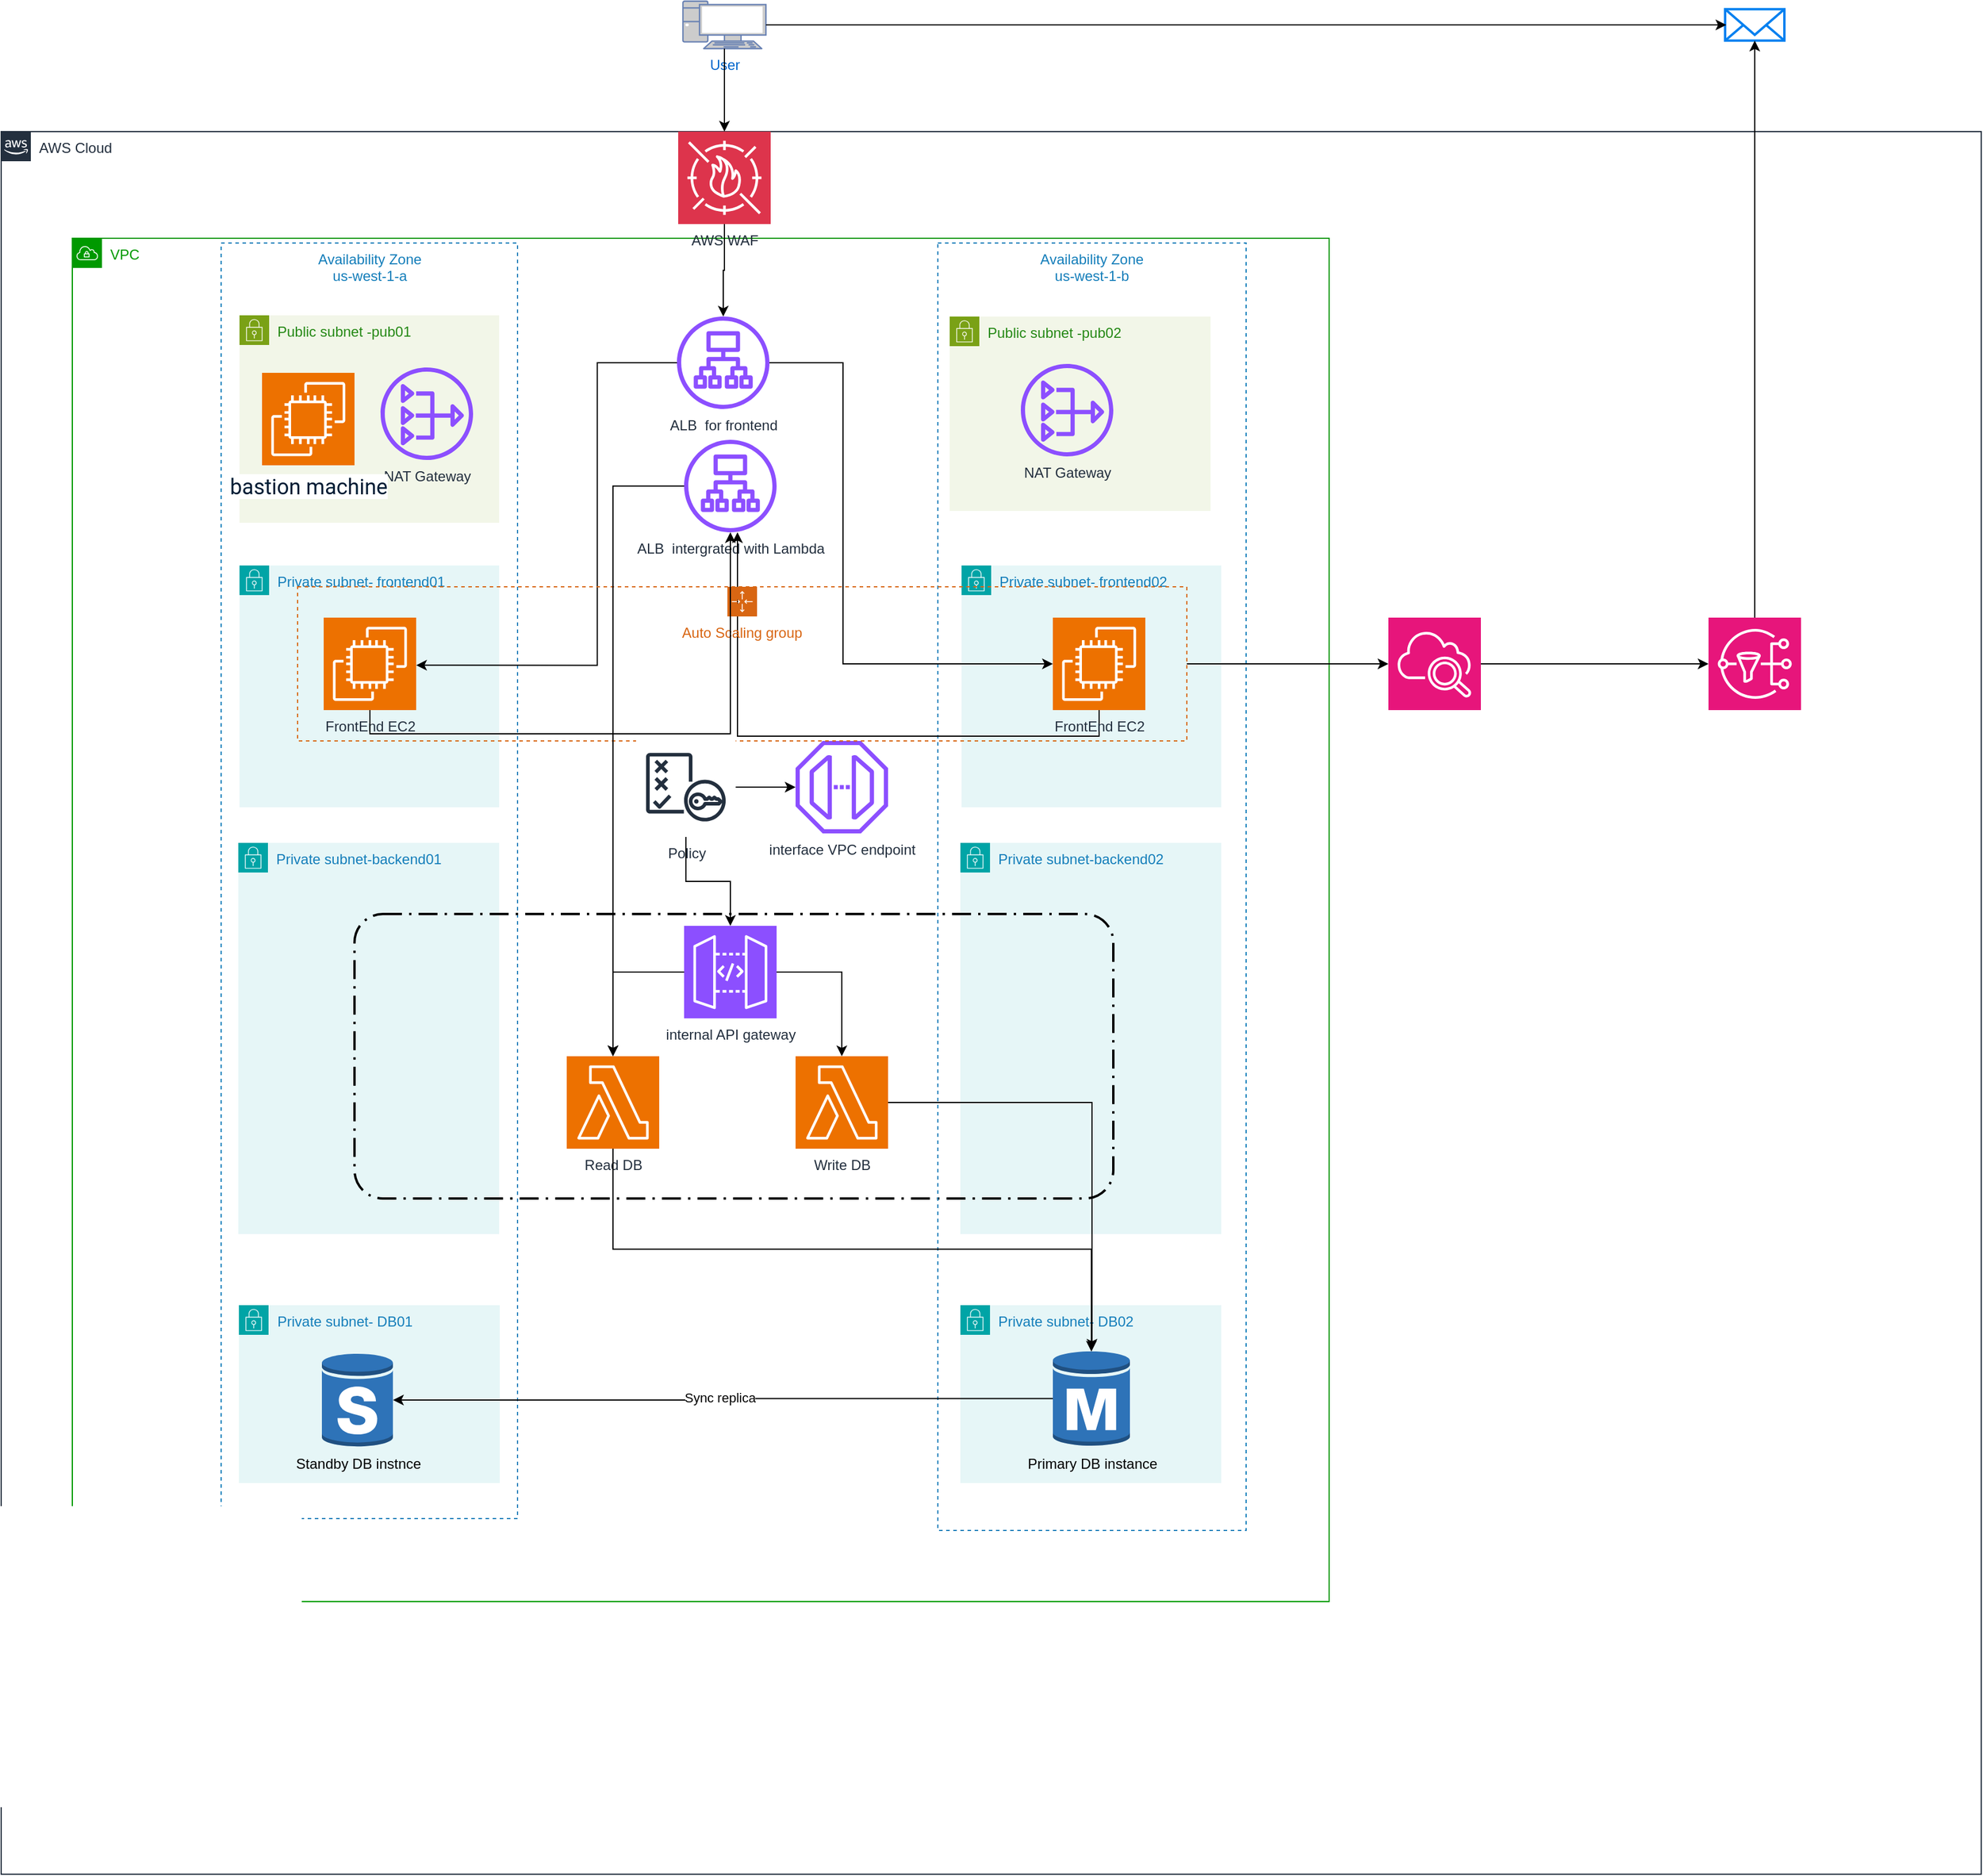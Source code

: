 <mxfile version="26.0.4">
  <diagram id="Ht1M8jgEwFfnCIfOTk4-" name="Page-1">
    <mxGraphModel dx="2731" dy="857" grid="1" gridSize="10" guides="1" tooltips="1" connect="1" arrows="1" fold="1" page="1" pageScale="1" pageWidth="1169" pageHeight="827" math="0" shadow="0">
      <root>
        <mxCell id="0" />
        <mxCell id="1" parent="0" />
        <mxCell id="UEzPUAAOIrF-is8g5C7q-74" value="AWS Cloud" style="points=[[0,0],[0.25,0],[0.5,0],[0.75,0],[1,0],[1,0.25],[1,0.5],[1,0.75],[1,1],[0.75,1],[0.5,1],[0.25,1],[0,1],[0,0.75],[0,0.5],[0,0.25]];outlineConnect=0;gradientColor=none;html=1;whiteSpace=wrap;fontSize=12;fontStyle=0;shape=mxgraph.aws4.group;grIcon=mxgraph.aws4.group_aws_cloud_alt;strokeColor=#232F3E;fillColor=none;verticalAlign=top;align=left;spacingLeft=30;fontColor=#232F3E;dashed=0;labelBackgroundColor=#ffffff;container=1;pointerEvents=0;collapsible=0;recursiveResize=0;" parent="1" vertex="1">
          <mxGeometry x="-420" y="130" width="1670" height="1470" as="geometry" />
        </mxCell>
        <mxCell id="_MgAOBy6feDtOFkJu5NF-143" value="VPC" style="sketch=0;outlineConnect=0;gradientColor=none;html=1;whiteSpace=wrap;fontSize=12;fontStyle=0;shape=mxgraph.aws4.group;grIcon=mxgraph.aws4.group_vpc;strokeColor=#009900;fillColor=none;verticalAlign=top;align=left;spacingLeft=30;fontColor=#009900;dashed=0;" parent="UEzPUAAOIrF-is8g5C7q-74" vertex="1">
          <mxGeometry x="60" y="90" width="1060" height="1150" as="geometry" />
        </mxCell>
        <mxCell id="_MgAOBy6feDtOFkJu5NF-125" value="Availability Zone&lt;br&gt;us-west-1-a" style="fillColor=none;strokeColor=#147EBA;dashed=1;verticalAlign=top;fontStyle=0;fontColor=#147EBA;whiteSpace=wrap;html=1;" parent="UEzPUAAOIrF-is8g5C7q-74" vertex="1">
          <mxGeometry x="185.5" y="94" width="250" height="1076" as="geometry" />
        </mxCell>
        <mxCell id="_MgAOBy6feDtOFkJu5NF-47" value="Private subnet-backend02&lt;div&gt;&lt;br&gt;&lt;/div&gt;" style="points=[[0,0],[0.25,0],[0.5,0],[0.75,0],[1,0],[1,0.25],[1,0.5],[1,0.75],[1,1],[0.75,1],[0.5,1],[0.25,1],[0,1],[0,0.75],[0,0.5],[0,0.25]];outlineConnect=0;gradientColor=none;html=1;whiteSpace=wrap;fontSize=12;fontStyle=0;container=1;pointerEvents=0;collapsible=0;recursiveResize=0;shape=mxgraph.aws4.group;grIcon=mxgraph.aws4.group_security_group;grStroke=0;strokeColor=#00A4A6;fillColor=#E6F6F7;verticalAlign=top;align=left;spacingLeft=30;fontColor=#147EBA;dashed=0;" parent="UEzPUAAOIrF-is8g5C7q-74" vertex="1">
          <mxGeometry x="809" y="600" width="220" height="330" as="geometry" />
        </mxCell>
        <mxCell id="_MgAOBy6feDtOFkJu5NF-23" value="Private subnet-backend01" style="points=[[0,0],[0.25,0],[0.5,0],[0.75,0],[1,0],[1,0.25],[1,0.5],[1,0.75],[1,1],[0.75,1],[0.5,1],[0.25,1],[0,1],[0,0.75],[0,0.5],[0,0.25]];outlineConnect=0;gradientColor=none;html=1;whiteSpace=wrap;fontSize=12;fontStyle=0;container=1;pointerEvents=0;collapsible=0;recursiveResize=0;shape=mxgraph.aws4.group;grIcon=mxgraph.aws4.group_security_group;grStroke=0;strokeColor=#00A4A6;fillColor=#E6F6F7;verticalAlign=top;align=left;spacingLeft=30;fontColor=#147EBA;dashed=0;" parent="UEzPUAAOIrF-is8g5C7q-74" vertex="1">
          <mxGeometry x="200" y="600" width="220" height="330" as="geometry" />
        </mxCell>
        <mxCell id="_MgAOBy6feDtOFkJu5NF-82" value="" style="rounded=1;arcSize=10;dashed=1;fillColor=none;gradientColor=none;dashPattern=8 3 1 3;strokeWidth=2;" parent="UEzPUAAOIrF-is8g5C7q-74" vertex="1">
          <mxGeometry x="298" y="660" width="640" height="240" as="geometry" />
        </mxCell>
        <mxCell id="_MgAOBy6feDtOFkJu5NF-40" value="Availability Zone &lt;br&gt;us-west-1-b" style="fillColor=none;strokeColor=#147EBA;dashed=1;verticalAlign=top;fontStyle=0;fontColor=#147EBA;whiteSpace=wrap;html=1;" parent="UEzPUAAOIrF-is8g5C7q-74" vertex="1">
          <mxGeometry x="790" y="94" width="260" height="1086" as="geometry" />
        </mxCell>
        <mxCell id="_MgAOBy6feDtOFkJu5NF-139" style="edgeStyle=orthogonalEdgeStyle;rounded=0;orthogonalLoop=1;jettySize=auto;html=1;exitX=0.5;exitY=1;exitDx=0;exitDy=0;exitPerimeter=0;" parent="UEzPUAAOIrF-is8g5C7q-74" source="_MgAOBy6feDtOFkJu5NF-3" target="_MgAOBy6feDtOFkJu5NF-28" edge="1">
          <mxGeometry relative="1" as="geometry" />
        </mxCell>
        <mxCell id="_MgAOBy6feDtOFkJu5NF-18" value="Public subnet -pub01&lt;div&gt;&lt;br&gt;&lt;/div&gt;" style="points=[[0,0],[0.25,0],[0.5,0],[0.75,0],[1,0],[1,0.25],[1,0.5],[1,0.75],[1,1],[0.75,1],[0.5,1],[0.25,1],[0,1],[0,0.75],[0,0.5],[0,0.25]];outlineConnect=0;gradientColor=none;html=1;whiteSpace=wrap;fontSize=12;fontStyle=0;container=1;pointerEvents=0;collapsible=0;recursiveResize=0;shape=mxgraph.aws4.group;grIcon=mxgraph.aws4.group_security_group;grStroke=0;strokeColor=#7AA116;fillColor=#F2F6E8;verticalAlign=top;align=left;spacingLeft=30;fontColor=#248814;dashed=0;" parent="UEzPUAAOIrF-is8g5C7q-74" vertex="1">
          <mxGeometry x="201" y="155" width="219" height="175" as="geometry" />
        </mxCell>
        <mxCell id="_MgAOBy6feDtOFkJu5NF-19" value="Public subnet -pub02&lt;div&gt;&lt;br&gt;&lt;/div&gt;" style="points=[[0,0],[0.25,0],[0.5,0],[0.75,0],[1,0],[1,0.25],[1,0.5],[1,0.75],[1,1],[0.75,1],[0.5,1],[0.25,1],[0,1],[0,0.75],[0,0.5],[0,0.25]];outlineConnect=0;gradientColor=none;html=1;whiteSpace=wrap;fontSize=12;fontStyle=0;container=1;pointerEvents=0;collapsible=0;recursiveResize=0;shape=mxgraph.aws4.group;grIcon=mxgraph.aws4.group_security_group;grStroke=0;strokeColor=#7AA116;fillColor=#F2F6E8;verticalAlign=top;align=left;spacingLeft=30;fontColor=#248814;dashed=0;" parent="UEzPUAAOIrF-is8g5C7q-74" vertex="1">
          <mxGeometry x="800" y="156" width="220" height="164" as="geometry" />
        </mxCell>
        <mxCell id="_MgAOBy6feDtOFkJu5NF-20" value="NAT Gateway&lt;div&gt;&lt;br&gt;&lt;/div&gt;" style="sketch=0;outlineConnect=0;fontColor=#232F3E;gradientColor=none;fillColor=#8C4FFF;strokeColor=none;dashed=0;verticalLabelPosition=bottom;verticalAlign=top;align=center;html=1;fontSize=12;fontStyle=0;aspect=fixed;pointerEvents=1;shape=mxgraph.aws4.nat_gateway;" parent="_MgAOBy6feDtOFkJu5NF-19" vertex="1">
          <mxGeometry x="60" y="40" width="78" height="78" as="geometry" />
        </mxCell>
        <mxCell id="_MgAOBy6feDtOFkJu5NF-21" value="Private subnet- frontend01" style="points=[[0,0],[0.25,0],[0.5,0],[0.75,0],[1,0],[1,0.25],[1,0.5],[1,0.75],[1,1],[0.75,1],[0.5,1],[0.25,1],[0,1],[0,0.75],[0,0.5],[0,0.25]];outlineConnect=0;gradientColor=none;html=1;whiteSpace=wrap;fontSize=12;fontStyle=0;container=1;pointerEvents=0;collapsible=0;recursiveResize=0;shape=mxgraph.aws4.group;grIcon=mxgraph.aws4.group_security_group;grStroke=0;strokeColor=#00A4A6;fillColor=#E6F6F7;verticalAlign=top;align=left;spacingLeft=30;fontColor=#147EBA;dashed=0;" parent="UEzPUAAOIrF-is8g5C7q-74" vertex="1">
          <mxGeometry x="201" y="366" width="219" height="204" as="geometry" />
        </mxCell>
        <mxCell id="_MgAOBy6feDtOFkJu5NF-26" value="FrontEnd EC2" style="sketch=0;points=[[0,0,0],[0.25,0,0],[0.5,0,0],[0.75,0,0],[1,0,0],[0,1,0],[0.25,1,0],[0.5,1,0],[0.75,1,0],[1,1,0],[0,0.25,0],[0,0.5,0],[0,0.75,0],[1,0.25,0],[1,0.5,0],[1,0.75,0]];outlineConnect=0;fontColor=#232F3E;fillColor=#ED7100;strokeColor=#ffffff;dashed=0;verticalLabelPosition=bottom;verticalAlign=top;align=center;html=1;fontSize=12;fontStyle=0;aspect=fixed;shape=mxgraph.aws4.resourceIcon;resIcon=mxgraph.aws4.ec2;" parent="_MgAOBy6feDtOFkJu5NF-21" vertex="1">
          <mxGeometry x="71" y="44" width="78" height="78" as="geometry" />
        </mxCell>
        <mxCell id="_MgAOBy6feDtOFkJu5NF-24" value="Private subnet- DB01" style="points=[[0,0],[0.25,0],[0.5,0],[0.75,0],[1,0],[1,0.25],[1,0.5],[1,0.75],[1,1],[0.75,1],[0.5,1],[0.25,1],[0,1],[0,0.75],[0,0.5],[0,0.25]];outlineConnect=0;gradientColor=none;html=1;whiteSpace=wrap;fontSize=12;fontStyle=0;container=1;pointerEvents=0;collapsible=0;recursiveResize=0;shape=mxgraph.aws4.group;grIcon=mxgraph.aws4.group_security_group;grStroke=0;strokeColor=#00A4A6;fillColor=#E6F6F7;verticalAlign=top;align=left;spacingLeft=30;fontColor=#147EBA;dashed=0;" parent="UEzPUAAOIrF-is8g5C7q-74" vertex="1">
          <mxGeometry x="200.5" y="990" width="220" height="150" as="geometry" />
        </mxCell>
        <mxCell id="_MgAOBy6feDtOFkJu5NF-70" value="Standby DB instnce" style="outlineConnect=0;dashed=0;verticalLabelPosition=bottom;verticalAlign=top;align=center;html=1;shape=mxgraph.aws3.rds_db_instance_standby_multi_az;fillColor=#2E73B8;gradientColor=none;" parent="_MgAOBy6feDtOFkJu5NF-24" vertex="1">
          <mxGeometry x="70" y="40" width="60" height="80" as="geometry" />
        </mxCell>
        <mxCell id="_MgAOBy6feDtOFkJu5NF-25" value="Private subnet- frontend02" style="points=[[0,0],[0.25,0],[0.5,0],[0.75,0],[1,0],[1,0.25],[1,0.5],[1,0.75],[1,1],[0.75,1],[0.5,1],[0.25,1],[0,1],[0,0.75],[0,0.5],[0,0.25]];outlineConnect=0;gradientColor=none;html=1;whiteSpace=wrap;fontSize=12;fontStyle=0;container=1;pointerEvents=0;collapsible=0;recursiveResize=0;shape=mxgraph.aws4.group;grIcon=mxgraph.aws4.group_security_group;grStroke=0;strokeColor=#00A4A6;fillColor=#E6F6F7;verticalAlign=top;align=left;spacingLeft=30;fontColor=#147EBA;dashed=0;" parent="UEzPUAAOIrF-is8g5C7q-74" vertex="1">
          <mxGeometry x="810" y="366" width="219" height="204" as="geometry" />
        </mxCell>
        <mxCell id="_MgAOBy6feDtOFkJu5NF-28" value="ALB&amp;nbsp; for frontend" style="sketch=0;outlineConnect=0;fontColor=#232F3E;gradientColor=none;fillColor=#8C4FFF;strokeColor=none;dashed=0;verticalLabelPosition=bottom;verticalAlign=top;align=center;html=1;fontSize=12;fontStyle=0;aspect=fixed;pointerEvents=1;shape=mxgraph.aws4.application_load_balancer;" parent="UEzPUAAOIrF-is8g5C7q-74" vertex="1">
          <mxGeometry x="570" y="156" width="78" height="78" as="geometry" />
        </mxCell>
        <mxCell id="_MgAOBy6feDtOFkJu5NF-33" value="interface VPC endpoint" style="sketch=0;outlineConnect=0;fontColor=#232F3E;gradientColor=none;fillColor=#8C4FFF;strokeColor=none;dashed=0;verticalLabelPosition=bottom;verticalAlign=top;align=center;html=1;fontSize=12;fontStyle=0;aspect=fixed;pointerEvents=1;shape=mxgraph.aws4.endpoint;" parent="UEzPUAAOIrF-is8g5C7q-74" vertex="1">
          <mxGeometry x="670" y="514" width="78" height="78" as="geometry" />
        </mxCell>
        <mxCell id="_MgAOBy6feDtOFkJu5NF-17" value="NAT Gateway&lt;div&gt;&lt;br&gt;&lt;/div&gt;" style="sketch=0;outlineConnect=0;fontColor=#232F3E;gradientColor=none;fillColor=#8C4FFF;strokeColor=none;dashed=0;verticalLabelPosition=bottom;verticalAlign=top;align=center;html=1;fontSize=12;fontStyle=0;aspect=fixed;pointerEvents=1;shape=mxgraph.aws4.nat_gateway;" parent="UEzPUAAOIrF-is8g5C7q-74" vertex="1">
          <mxGeometry x="320" y="199" width="78" height="78" as="geometry" />
        </mxCell>
        <mxCell id="_MgAOBy6feDtOFkJu5NF-41" value="&lt;span style=&quot;color: rgb(0, 29, 53); font-family: &amp;quot;Google Sans&amp;quot;, Roboto, Arial, sans-serif; font-size: 18px; text-align: start; text-wrap-mode: wrap; background-color: rgb(255, 255, 255);&quot;&gt;bastion machine&lt;/span&gt;" style="sketch=0;points=[[0,0,0],[0.25,0,0],[0.5,0,0],[0.75,0,0],[1,0,0],[0,1,0],[0.25,1,0],[0.5,1,0],[0.75,1,0],[1,1,0],[0,0.25,0],[0,0.5,0],[0,0.75,0],[1,0.25,0],[1,0.5,0],[1,0.75,0]];outlineConnect=0;fontColor=#232F3E;fillColor=#ED7100;strokeColor=#ffffff;dashed=0;verticalLabelPosition=bottom;verticalAlign=top;align=center;html=1;fontSize=12;fontStyle=0;aspect=fixed;shape=mxgraph.aws4.resourceIcon;resIcon=mxgraph.aws4.ec2;" parent="UEzPUAAOIrF-is8g5C7q-74" vertex="1">
          <mxGeometry x="220" y="203.5" width="78" height="78" as="geometry" />
        </mxCell>
        <mxCell id="_MgAOBy6feDtOFkJu5NF-73" value="Private subnet- DB02&lt;div&gt;&lt;br&gt;&lt;/div&gt;" style="points=[[0,0],[0.25,0],[0.5,0],[0.75,0],[1,0],[1,0.25],[1,0.5],[1,0.75],[1,1],[0.75,1],[0.5,1],[0.25,1],[0,1],[0,0.75],[0,0.5],[0,0.25]];outlineConnect=0;gradientColor=none;html=1;whiteSpace=wrap;fontSize=12;fontStyle=0;container=1;pointerEvents=0;collapsible=0;recursiveResize=0;shape=mxgraph.aws4.group;grIcon=mxgraph.aws4.group_security_group;grStroke=0;strokeColor=#00A4A6;fillColor=#E6F6F7;verticalAlign=top;align=left;spacingLeft=30;fontColor=#147EBA;dashed=0;" parent="UEzPUAAOIrF-is8g5C7q-74" vertex="1">
          <mxGeometry x="809" y="990" width="220" height="150" as="geometry" />
        </mxCell>
        <mxCell id="_MgAOBy6feDtOFkJu5NF-75" value="Primary DB instance" style="outlineConnect=0;dashed=0;verticalLabelPosition=bottom;verticalAlign=top;align=center;html=1;shape=mxgraph.aws3.rds_db_instance;fillColor=#2E73B8;gradientColor=none;" parent="UEzPUAAOIrF-is8g5C7q-74" vertex="1">
          <mxGeometry x="887" y="1027.5" width="65" height="82.5" as="geometry" />
        </mxCell>
        <mxCell id="_MgAOBy6feDtOFkJu5NF-77" style="edgeStyle=orthogonalEdgeStyle;rounded=0;orthogonalLoop=1;jettySize=auto;html=1;entryX=1;entryY=0.5;entryDx=0;entryDy=0;entryPerimeter=0;" parent="UEzPUAAOIrF-is8g5C7q-74" source="_MgAOBy6feDtOFkJu5NF-75" target="_MgAOBy6feDtOFkJu5NF-70" edge="1">
          <mxGeometry relative="1" as="geometry">
            <mxPoint x="340" y="1069" as="targetPoint" />
          </mxGeometry>
        </mxCell>
        <mxCell id="_MgAOBy6feDtOFkJu5NF-78" value="Sync replica" style="edgeLabel;html=1;align=center;verticalAlign=middle;resizable=0;points=[];" parent="_MgAOBy6feDtOFkJu5NF-77" vertex="1" connectable="0">
          <mxGeometry x="0.014" y="-2" relative="1" as="geometry">
            <mxPoint as="offset" />
          </mxGeometry>
        </mxCell>
        <mxCell id="_MgAOBy6feDtOFkJu5NF-48" value="internal API gateway" style="sketch=0;points=[[0,0,0],[0.25,0,0],[0.5,0,0],[0.75,0,0],[1,0,0],[0,1,0],[0.25,1,0],[0.5,1,0],[0.75,1,0],[1,1,0],[0,0.25,0],[0,0.5,0],[0,0.75,0],[1,0.25,0],[1,0.5,0],[1,0.75,0]];outlineConnect=0;fontColor=#232F3E;fillColor=#8C4FFF;strokeColor=#ffffff;dashed=0;verticalLabelPosition=bottom;verticalAlign=top;align=center;html=1;fontSize=12;fontStyle=0;aspect=fixed;shape=mxgraph.aws4.resourceIcon;resIcon=mxgraph.aws4.api_gateway;" parent="UEzPUAAOIrF-is8g5C7q-74" vertex="1">
          <mxGeometry x="576" y="670" width="78" height="78" as="geometry" />
        </mxCell>
        <mxCell id="_MgAOBy6feDtOFkJu5NF-87" style="edgeStyle=orthogonalEdgeStyle;rounded=0;orthogonalLoop=1;jettySize=auto;html=1;exitX=0.5;exitY=1;exitDx=0;exitDy=0;exitPerimeter=0;" parent="UEzPUAAOIrF-is8g5C7q-74" source="_MgAOBy6feDtOFkJu5NF-49" target="_MgAOBy6feDtOFkJu5NF-75" edge="1">
          <mxGeometry relative="1" as="geometry">
            <Array as="points">
              <mxPoint x="709" y="819" />
              <mxPoint x="920" y="819" />
            </Array>
          </mxGeometry>
        </mxCell>
        <mxCell id="_MgAOBy6feDtOFkJu5NF-49" value="Write DB" style="sketch=0;points=[[0,0,0],[0.25,0,0],[0.5,0,0],[0.75,0,0],[1,0,0],[0,1,0],[0.25,1,0],[0.5,1,0],[0.75,1,0],[1,1,0],[0,0.25,0],[0,0.5,0],[0,0.75,0],[1,0.25,0],[1,0.5,0],[1,0.75,0]];outlineConnect=0;fontColor=#232F3E;fillColor=#ED7100;strokeColor=#ffffff;dashed=0;verticalLabelPosition=bottom;verticalAlign=top;align=center;html=1;fontSize=12;fontStyle=0;aspect=fixed;shape=mxgraph.aws4.resourceIcon;resIcon=mxgraph.aws4.lambda;" parent="UEzPUAAOIrF-is8g5C7q-74" vertex="1">
          <mxGeometry x="670" y="780" width="78" height="78" as="geometry" />
        </mxCell>
        <mxCell id="_MgAOBy6feDtOFkJu5NF-29" value="Read DB&lt;div&gt;&lt;br&gt;&lt;/div&gt;" style="sketch=0;points=[[0,0,0],[0.25,0,0],[0.5,0,0],[0.75,0,0],[1,0,0],[0,1,0],[0.25,1,0],[0.5,1,0],[0.75,1,0],[1,1,0],[0,0.25,0],[0,0.5,0],[0,0.75,0],[1,0.25,0],[1,0.5,0],[1,0.75,0]];outlineConnect=0;fontColor=#232F3E;fillColor=#ED7100;strokeColor=#ffffff;dashed=0;verticalLabelPosition=bottom;verticalAlign=top;align=center;html=1;fontSize=12;fontStyle=0;aspect=fixed;shape=mxgraph.aws4.resourceIcon;resIcon=mxgraph.aws4.lambda;" parent="UEzPUAAOIrF-is8g5C7q-74" vertex="1">
          <mxGeometry x="477" y="780" width="78" height="78" as="geometry" />
        </mxCell>
        <mxCell id="_MgAOBy6feDtOFkJu5NF-84" style="edgeStyle=orthogonalEdgeStyle;rounded=0;orthogonalLoop=1;jettySize=auto;html=1;exitX=1;exitY=0.5;exitDx=0;exitDy=0;exitPerimeter=0;entryX=0.5;entryY=0;entryDx=0;entryDy=0;entryPerimeter=0;" parent="UEzPUAAOIrF-is8g5C7q-74" source="_MgAOBy6feDtOFkJu5NF-48" target="_MgAOBy6feDtOFkJu5NF-49" edge="1">
          <mxGeometry relative="1" as="geometry" />
        </mxCell>
        <mxCell id="_MgAOBy6feDtOFkJu5NF-85" style="edgeStyle=orthogonalEdgeStyle;rounded=0;orthogonalLoop=1;jettySize=auto;html=1;entryX=0.5;entryY=0;entryDx=0;entryDy=0;entryPerimeter=0;" parent="UEzPUAAOIrF-is8g5C7q-74" source="_MgAOBy6feDtOFkJu5NF-48" target="_MgAOBy6feDtOFkJu5NF-29" edge="1">
          <mxGeometry relative="1" as="geometry" />
        </mxCell>
        <mxCell id="_MgAOBy6feDtOFkJu5NF-90" style="edgeStyle=orthogonalEdgeStyle;rounded=0;orthogonalLoop=1;jettySize=auto;html=1;exitX=0.5;exitY=1;exitDx=0;exitDy=0;exitPerimeter=0;entryX=0.5;entryY=0.02;entryDx=0;entryDy=0;entryPerimeter=0;" parent="UEzPUAAOIrF-is8g5C7q-74" source="_MgAOBy6feDtOFkJu5NF-29" target="_MgAOBy6feDtOFkJu5NF-75" edge="1">
          <mxGeometry relative="1" as="geometry">
            <mxPoint x="920" y="1020" as="targetPoint" />
          </mxGeometry>
        </mxCell>
        <mxCell id="_MgAOBy6feDtOFkJu5NF-91" value="ALB&amp;nbsp; intergrated with Lambda" style="sketch=0;outlineConnect=0;fontColor=#232F3E;gradientColor=none;fillColor=#8C4FFF;strokeColor=none;dashed=0;verticalLabelPosition=bottom;verticalAlign=top;align=center;html=1;fontSize=12;fontStyle=0;aspect=fixed;pointerEvents=1;shape=mxgraph.aws4.application_load_balancer;" parent="UEzPUAAOIrF-is8g5C7q-74" vertex="1">
          <mxGeometry x="576" y="260" width="78" height="78" as="geometry" />
        </mxCell>
        <mxCell id="_MgAOBy6feDtOFkJu5NF-126" style="edgeStyle=orthogonalEdgeStyle;rounded=0;orthogonalLoop=1;jettySize=auto;html=1;entryX=0.658;entryY=0.331;entryDx=0;entryDy=0;entryPerimeter=0;" parent="UEzPUAAOIrF-is8g5C7q-74" source="_MgAOBy6feDtOFkJu5NF-28" target="_MgAOBy6feDtOFkJu5NF-125" edge="1">
          <mxGeometry relative="1" as="geometry" />
        </mxCell>
        <mxCell id="_MgAOBy6feDtOFkJu5NF-128" style="edgeStyle=orthogonalEdgeStyle;rounded=0;orthogonalLoop=1;jettySize=auto;html=1;entryX=0;entryY=0.5;entryDx=0;entryDy=0;entryPerimeter=0;" parent="UEzPUAAOIrF-is8g5C7q-74" source="_MgAOBy6feDtOFkJu5NF-28" target="_MgAOBy6feDtOFkJu5NF-129" edge="1">
          <mxGeometry relative="1" as="geometry">
            <mxPoint x="880.5" y="451" as="targetPoint" />
            <Array as="points">
              <mxPoint x="710" y="195" />
              <mxPoint x="710" y="449" />
            </Array>
          </mxGeometry>
        </mxCell>
        <mxCell id="_MgAOBy6feDtOFkJu5NF-133" style="edgeStyle=orthogonalEdgeStyle;rounded=0;orthogonalLoop=1;jettySize=auto;html=1;exitX=0.5;exitY=1;exitDx=0;exitDy=0;exitPerimeter=0;" parent="UEzPUAAOIrF-is8g5C7q-74" source="_MgAOBy6feDtOFkJu5NF-129" target="_MgAOBy6feDtOFkJu5NF-91" edge="1">
          <mxGeometry relative="1" as="geometry">
            <mxPoint x="620" y="340" as="targetPoint" />
            <Array as="points">
              <mxPoint x="926" y="510" />
              <mxPoint x="621" y="510" />
            </Array>
          </mxGeometry>
        </mxCell>
        <mxCell id="_MgAOBy6feDtOFkJu5NF-129" value="FrontEnd EC2" style="sketch=0;points=[[0,0,0],[0.25,0,0],[0.5,0,0],[0.75,0,0],[1,0,0],[0,1,0],[0.25,1,0],[0.5,1,0],[0.75,1,0],[1,1,0],[0,0.25,0],[0,0.5,0],[0,0.75,0],[1,0.25,0],[1,0.5,0],[1,0.75,0]];outlineConnect=0;fontColor=#232F3E;fillColor=#ED7100;strokeColor=#ffffff;dashed=0;verticalLabelPosition=bottom;verticalAlign=top;align=center;html=1;fontSize=12;fontStyle=0;aspect=fixed;shape=mxgraph.aws4.resourceIcon;resIcon=mxgraph.aws4.ec2;" parent="UEzPUAAOIrF-is8g5C7q-74" vertex="1">
          <mxGeometry x="887" y="410" width="78" height="78" as="geometry" />
        </mxCell>
        <mxCell id="oeS7Tsui-zi-lZTPH-ey-3" style="edgeStyle=orthogonalEdgeStyle;rounded=0;orthogonalLoop=1;jettySize=auto;html=1;exitX=1;exitY=0.5;exitDx=0;exitDy=0;" edge="1" parent="UEzPUAAOIrF-is8g5C7q-74" source="_MgAOBy6feDtOFkJu5NF-130" target="oeS7Tsui-zi-lZTPH-ey-1">
          <mxGeometry relative="1" as="geometry" />
        </mxCell>
        <mxCell id="_MgAOBy6feDtOFkJu5NF-130" value="Auto Scaling group" style="points=[[0,0],[0.25,0],[0.5,0],[0.75,0],[1,0],[1,0.25],[1,0.5],[1,0.75],[1,1],[0.75,1],[0.5,1],[0.25,1],[0,1],[0,0.75],[0,0.5],[0,0.25]];outlineConnect=0;gradientColor=none;html=1;whiteSpace=wrap;fontSize=12;fontStyle=0;container=1;pointerEvents=0;collapsible=0;recursiveResize=0;shape=mxgraph.aws4.groupCenter;grIcon=mxgraph.aws4.group_auto_scaling_group;grStroke=1;strokeColor=#D86613;fillColor=none;verticalAlign=top;align=center;fontColor=#D86613;dashed=1;spacingTop=25;" parent="UEzPUAAOIrF-is8g5C7q-74" vertex="1">
          <mxGeometry x="250" y="384" width="750" height="130" as="geometry" />
        </mxCell>
        <mxCell id="_MgAOBy6feDtOFkJu5NF-131" style="edgeStyle=orthogonalEdgeStyle;rounded=0;orthogonalLoop=1;jettySize=auto;html=1;entryX=0.5;entryY=0;entryDx=0;entryDy=0;entryPerimeter=0;" parent="UEzPUAAOIrF-is8g5C7q-74" source="_MgAOBy6feDtOFkJu5NF-91" target="_MgAOBy6feDtOFkJu5NF-29" edge="1">
          <mxGeometry relative="1" as="geometry" />
        </mxCell>
        <mxCell id="_MgAOBy6feDtOFkJu5NF-132" style="edgeStyle=orthogonalEdgeStyle;rounded=0;orthogonalLoop=1;jettySize=auto;html=1;exitX=0.5;exitY=1;exitDx=0;exitDy=0;exitPerimeter=0;" parent="UEzPUAAOIrF-is8g5C7q-74" source="_MgAOBy6feDtOFkJu5NF-26" target="_MgAOBy6feDtOFkJu5NF-91" edge="1">
          <mxGeometry relative="1" as="geometry" />
        </mxCell>
        <mxCell id="_MgAOBy6feDtOFkJu5NF-136" value="" style="edgeStyle=orthogonalEdgeStyle;rounded=0;orthogonalLoop=1;jettySize=auto;html=1;" parent="UEzPUAAOIrF-is8g5C7q-74" source="_MgAOBy6feDtOFkJu5NF-134" target="_MgAOBy6feDtOFkJu5NF-33" edge="1">
          <mxGeometry relative="1" as="geometry" />
        </mxCell>
        <mxCell id="_MgAOBy6feDtOFkJu5NF-137" value="" style="edgeStyle=orthogonalEdgeStyle;rounded=0;orthogonalLoop=1;jettySize=auto;html=1;" parent="UEzPUAAOIrF-is8g5C7q-74" source="_MgAOBy6feDtOFkJu5NF-134" target="_MgAOBy6feDtOFkJu5NF-48" edge="1">
          <mxGeometry relative="1" as="geometry" />
        </mxCell>
        <mxCell id="_MgAOBy6feDtOFkJu5NF-134" value="Policy" style="sketch=0;outlineConnect=0;fontColor=#232F3E;gradientColor=none;strokeColor=#232F3E;fillColor=#ffffff;dashed=0;verticalLabelPosition=bottom;verticalAlign=top;align=center;html=1;fontSize=12;fontStyle=0;aspect=fixed;shape=mxgraph.aws4.resourceIcon;resIcon=mxgraph.aws4.policy;" parent="UEzPUAAOIrF-is8g5C7q-74" vertex="1">
          <mxGeometry x="535.5" y="511" width="84" height="84" as="geometry" />
        </mxCell>
        <mxCell id="_MgAOBy6feDtOFkJu5NF-3" value="AWS WAF" style="sketch=0;points=[[0,0,0],[0.25,0,0],[0.5,0,0],[0.75,0,0],[1,0,0],[0,1,0],[0.25,1,0],[0.5,1,0],[0.75,1,0],[1,1,0],[0,0.25,0],[0,0.5,0],[0,0.75,0],[1,0.25,0],[1,0.5,0],[1,0.75,0]];outlineConnect=0;fontColor=#232F3E;fillColor=#DD344C;strokeColor=#ffffff;dashed=0;verticalLabelPosition=bottom;verticalAlign=top;align=center;html=1;fontSize=12;fontStyle=0;aspect=fixed;shape=mxgraph.aws4.resourceIcon;resIcon=mxgraph.aws4.waf;" parent="UEzPUAAOIrF-is8g5C7q-74" vertex="1">
          <mxGeometry x="571" width="78" height="78" as="geometry" />
        </mxCell>
        <mxCell id="oeS7Tsui-zi-lZTPH-ey-4" style="edgeStyle=orthogonalEdgeStyle;rounded=0;orthogonalLoop=1;jettySize=auto;html=1;exitX=1;exitY=0.5;exitDx=0;exitDy=0;exitPerimeter=0;" edge="1" parent="UEzPUAAOIrF-is8g5C7q-74" source="oeS7Tsui-zi-lZTPH-ey-1" target="oeS7Tsui-zi-lZTPH-ey-2">
          <mxGeometry relative="1" as="geometry" />
        </mxCell>
        <mxCell id="oeS7Tsui-zi-lZTPH-ey-1" value="" style="sketch=0;points=[[0,0,0],[0.25,0,0],[0.5,0,0],[0.75,0,0],[1,0,0],[0,1,0],[0.25,1,0],[0.5,1,0],[0.75,1,0],[1,1,0],[0,0.25,0],[0,0.5,0],[0,0.75,0],[1,0.25,0],[1,0.5,0],[1,0.75,0]];points=[[0,0,0],[0.25,0,0],[0.5,0,0],[0.75,0,0],[1,0,0],[0,1,0],[0.25,1,0],[0.5,1,0],[0.75,1,0],[1,1,0],[0,0.25,0],[0,0.5,0],[0,0.75,0],[1,0.25,0],[1,0.5,0],[1,0.75,0]];outlineConnect=0;fontColor=#232F3E;fillColor=#E7157B;strokeColor=#ffffff;dashed=0;verticalLabelPosition=bottom;verticalAlign=top;align=center;html=1;fontSize=12;fontStyle=0;aspect=fixed;shape=mxgraph.aws4.resourceIcon;resIcon=mxgraph.aws4.cloudwatch_2;" vertex="1" parent="UEzPUAAOIrF-is8g5C7q-74">
          <mxGeometry x="1170" y="410" width="78" height="78" as="geometry" />
        </mxCell>
        <mxCell id="oeS7Tsui-zi-lZTPH-ey-2" value="" style="sketch=0;points=[[0,0,0],[0.25,0,0],[0.5,0,0],[0.75,0,0],[1,0,0],[0,1,0],[0.25,1,0],[0.5,1,0],[0.75,1,0],[1,1,0],[0,0.25,0],[0,0.5,0],[0,0.75,0],[1,0.25,0],[1,0.5,0],[1,0.75,0]];outlineConnect=0;fontColor=#232F3E;fillColor=#E7157B;strokeColor=#ffffff;dashed=0;verticalLabelPosition=bottom;verticalAlign=top;align=center;html=1;fontSize=12;fontStyle=0;aspect=fixed;shape=mxgraph.aws4.resourceIcon;resIcon=mxgraph.aws4.sns;" vertex="1" parent="UEzPUAAOIrF-is8g5C7q-74">
          <mxGeometry x="1440" y="410" width="78" height="78" as="geometry" />
        </mxCell>
        <mxCell id="_MgAOBy6feDtOFkJu5NF-1" value="User" style="fontColor=#0066CC;verticalAlign=top;verticalLabelPosition=bottom;labelPosition=center;align=center;html=1;outlineConnect=0;fillColor=#CCCCCC;strokeColor=#6881B3;gradientColor=none;gradientDirection=north;strokeWidth=2;shape=mxgraph.networks.pc;" parent="1" vertex="1">
          <mxGeometry x="155" y="20" width="70" height="40" as="geometry" />
        </mxCell>
        <mxCell id="_MgAOBy6feDtOFkJu5NF-142" style="edgeStyle=orthogonalEdgeStyle;rounded=0;orthogonalLoop=1;jettySize=auto;html=1;entryX=0.5;entryY=0;entryDx=0;entryDy=0;entryPerimeter=0;" parent="1" source="_MgAOBy6feDtOFkJu5NF-1" target="_MgAOBy6feDtOFkJu5NF-3" edge="1">
          <mxGeometry relative="1" as="geometry" />
        </mxCell>
        <mxCell id="oeS7Tsui-zi-lZTPH-ey-5" value="" style="html=1;verticalLabelPosition=bottom;align=center;labelBackgroundColor=#ffffff;verticalAlign=top;strokeWidth=2;strokeColor=#0080F0;shadow=0;dashed=0;shape=mxgraph.ios7.icons.mail;" vertex="1" parent="1">
          <mxGeometry x="1034" y="26.75" width="50" height="26.5" as="geometry" />
        </mxCell>
        <mxCell id="oeS7Tsui-zi-lZTPH-ey-6" style="edgeStyle=orthogonalEdgeStyle;rounded=0;orthogonalLoop=1;jettySize=auto;html=1;exitX=0.5;exitY=0;exitDx=0;exitDy=0;exitPerimeter=0;" edge="1" parent="1" source="oeS7Tsui-zi-lZTPH-ey-2" target="oeS7Tsui-zi-lZTPH-ey-5">
          <mxGeometry relative="1" as="geometry" />
        </mxCell>
        <mxCell id="oeS7Tsui-zi-lZTPH-ey-7" style="edgeStyle=orthogonalEdgeStyle;rounded=0;orthogonalLoop=1;jettySize=auto;html=1;entryX=0.02;entryY=0.5;entryDx=0;entryDy=0;entryPerimeter=0;" edge="1" parent="1" source="_MgAOBy6feDtOFkJu5NF-1" target="oeS7Tsui-zi-lZTPH-ey-5">
          <mxGeometry relative="1" as="geometry" />
        </mxCell>
      </root>
    </mxGraphModel>
  </diagram>
</mxfile>
